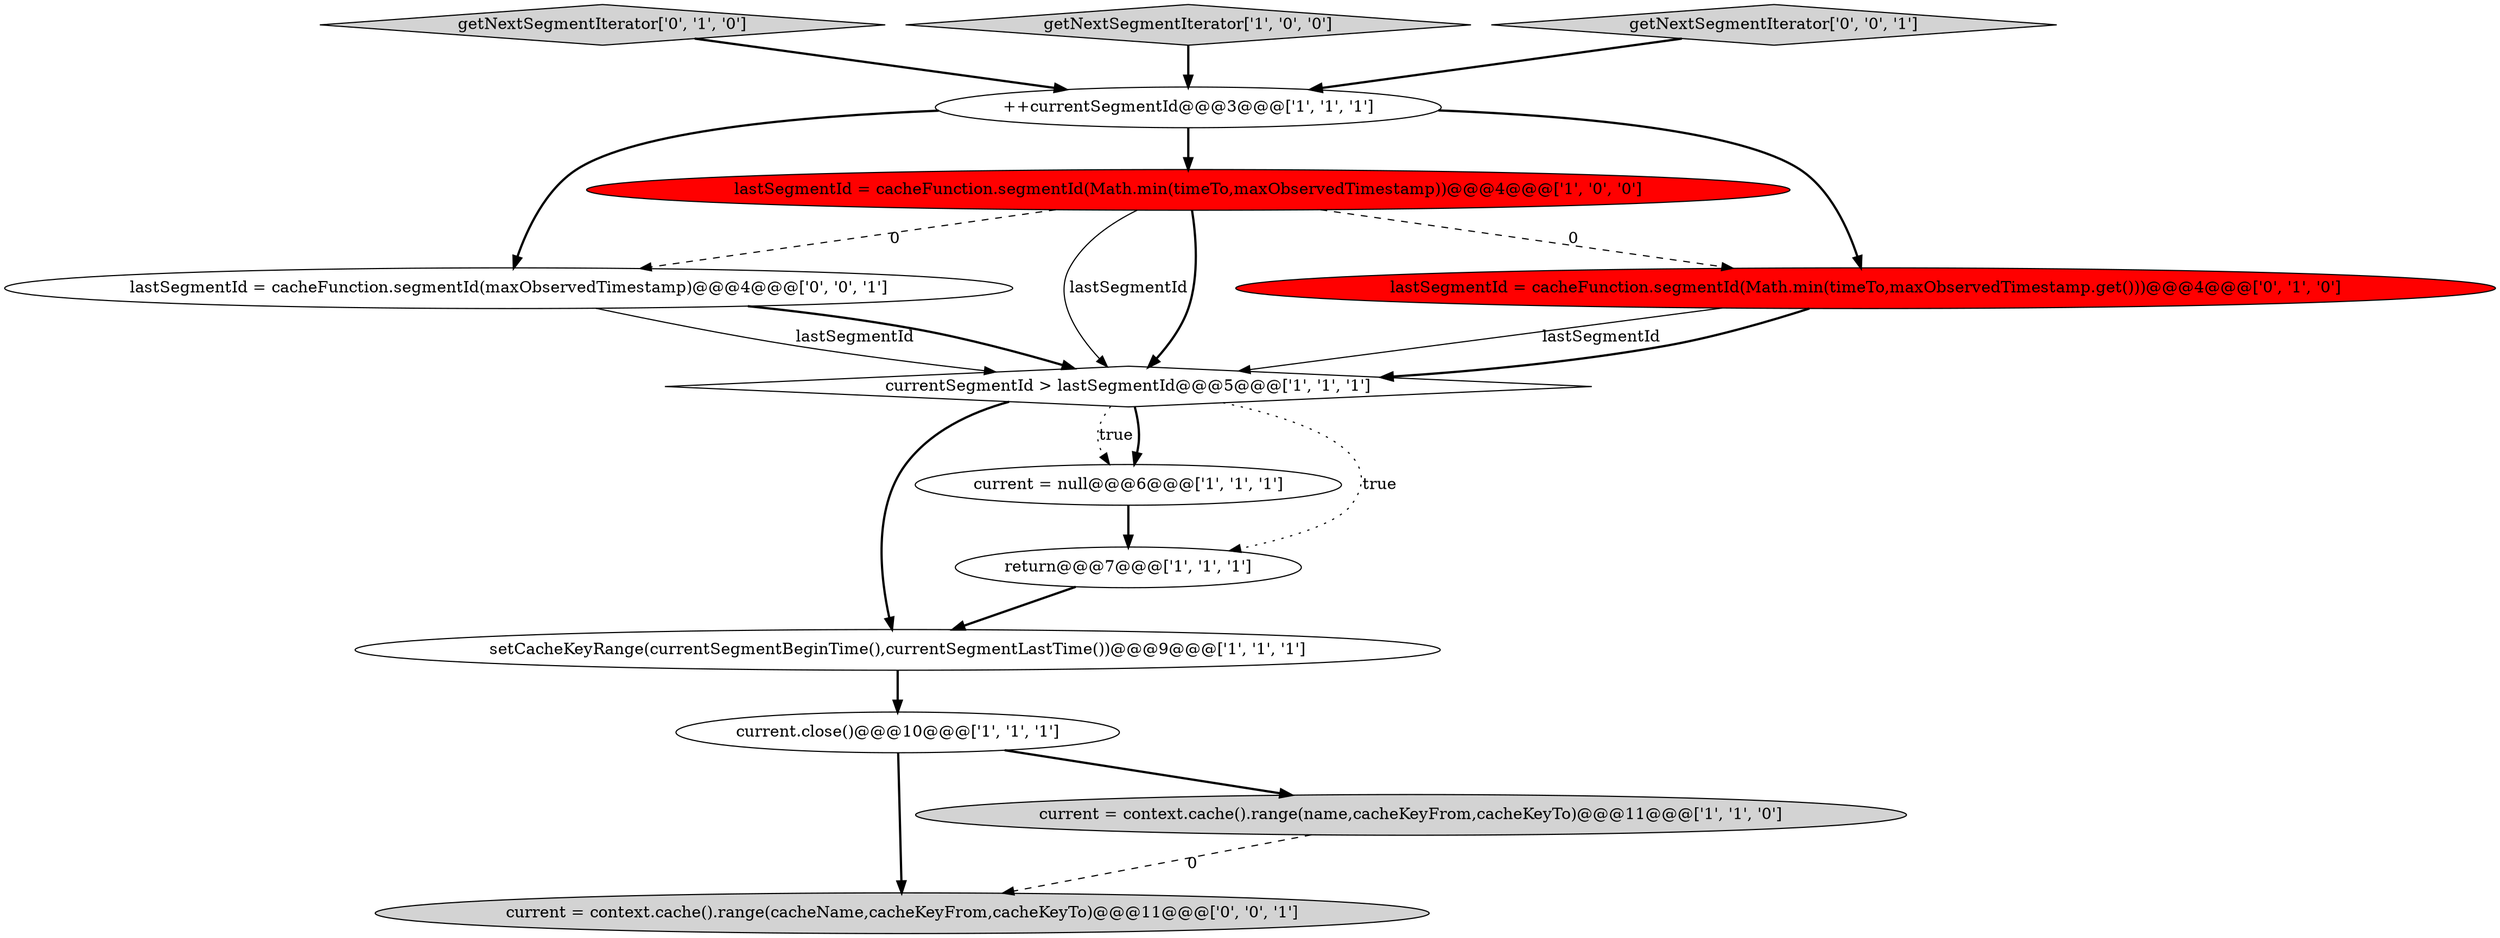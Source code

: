digraph {
4 [style = filled, label = "lastSegmentId = cacheFunction.segmentId(Math.min(timeTo,maxObservedTimestamp))@@@4@@@['1', '0', '0']", fillcolor = red, shape = ellipse image = "AAA1AAABBB1BBB"];
13 [style = filled, label = "current = context.cache().range(cacheName,cacheKeyFrom,cacheKeyTo)@@@11@@@['0', '0', '1']", fillcolor = lightgray, shape = ellipse image = "AAA0AAABBB3BBB"];
9 [style = filled, label = "getNextSegmentIterator['0', '1', '0']", fillcolor = lightgray, shape = diamond image = "AAA0AAABBB2BBB"];
8 [style = filled, label = "currentSegmentId > lastSegmentId@@@5@@@['1', '1', '1']", fillcolor = white, shape = diamond image = "AAA0AAABBB1BBB"];
0 [style = filled, label = "setCacheKeyRange(currentSegmentBeginTime(),currentSegmentLastTime())@@@9@@@['1', '1', '1']", fillcolor = white, shape = ellipse image = "AAA0AAABBB1BBB"];
3 [style = filled, label = "getNextSegmentIterator['1', '0', '0']", fillcolor = lightgray, shape = diamond image = "AAA0AAABBB1BBB"];
12 [style = filled, label = "lastSegmentId = cacheFunction.segmentId(maxObservedTimestamp)@@@4@@@['0', '0', '1']", fillcolor = white, shape = ellipse image = "AAA0AAABBB3BBB"];
6 [style = filled, label = "current.close()@@@10@@@['1', '1', '1']", fillcolor = white, shape = ellipse image = "AAA0AAABBB1BBB"];
1 [style = filled, label = "current = context.cache().range(name,cacheKeyFrom,cacheKeyTo)@@@11@@@['1', '1', '0']", fillcolor = lightgray, shape = ellipse image = "AAA0AAABBB1BBB"];
2 [style = filled, label = "return@@@7@@@['1', '1', '1']", fillcolor = white, shape = ellipse image = "AAA0AAABBB1BBB"];
10 [style = filled, label = "lastSegmentId = cacheFunction.segmentId(Math.min(timeTo,maxObservedTimestamp.get()))@@@4@@@['0', '1', '0']", fillcolor = red, shape = ellipse image = "AAA1AAABBB2BBB"];
11 [style = filled, label = "getNextSegmentIterator['0', '0', '1']", fillcolor = lightgray, shape = diamond image = "AAA0AAABBB3BBB"];
7 [style = filled, label = "++currentSegmentId@@@3@@@['1', '1', '1']", fillcolor = white, shape = ellipse image = "AAA0AAABBB1BBB"];
5 [style = filled, label = "current = null@@@6@@@['1', '1', '1']", fillcolor = white, shape = ellipse image = "AAA0AAABBB1BBB"];
10->8 [style = solid, label="lastSegmentId"];
12->8 [style = solid, label="lastSegmentId"];
0->6 [style = bold, label=""];
7->10 [style = bold, label=""];
7->12 [style = bold, label=""];
8->2 [style = dotted, label="true"];
7->4 [style = bold, label=""];
9->7 [style = bold, label=""];
4->8 [style = solid, label="lastSegmentId"];
4->12 [style = dashed, label="0"];
1->13 [style = dashed, label="0"];
8->0 [style = bold, label=""];
6->1 [style = bold, label=""];
5->2 [style = bold, label=""];
2->0 [style = bold, label=""];
8->5 [style = bold, label=""];
10->8 [style = bold, label=""];
3->7 [style = bold, label=""];
8->5 [style = dotted, label="true"];
12->8 [style = bold, label=""];
6->13 [style = bold, label=""];
4->8 [style = bold, label=""];
4->10 [style = dashed, label="0"];
11->7 [style = bold, label=""];
}
